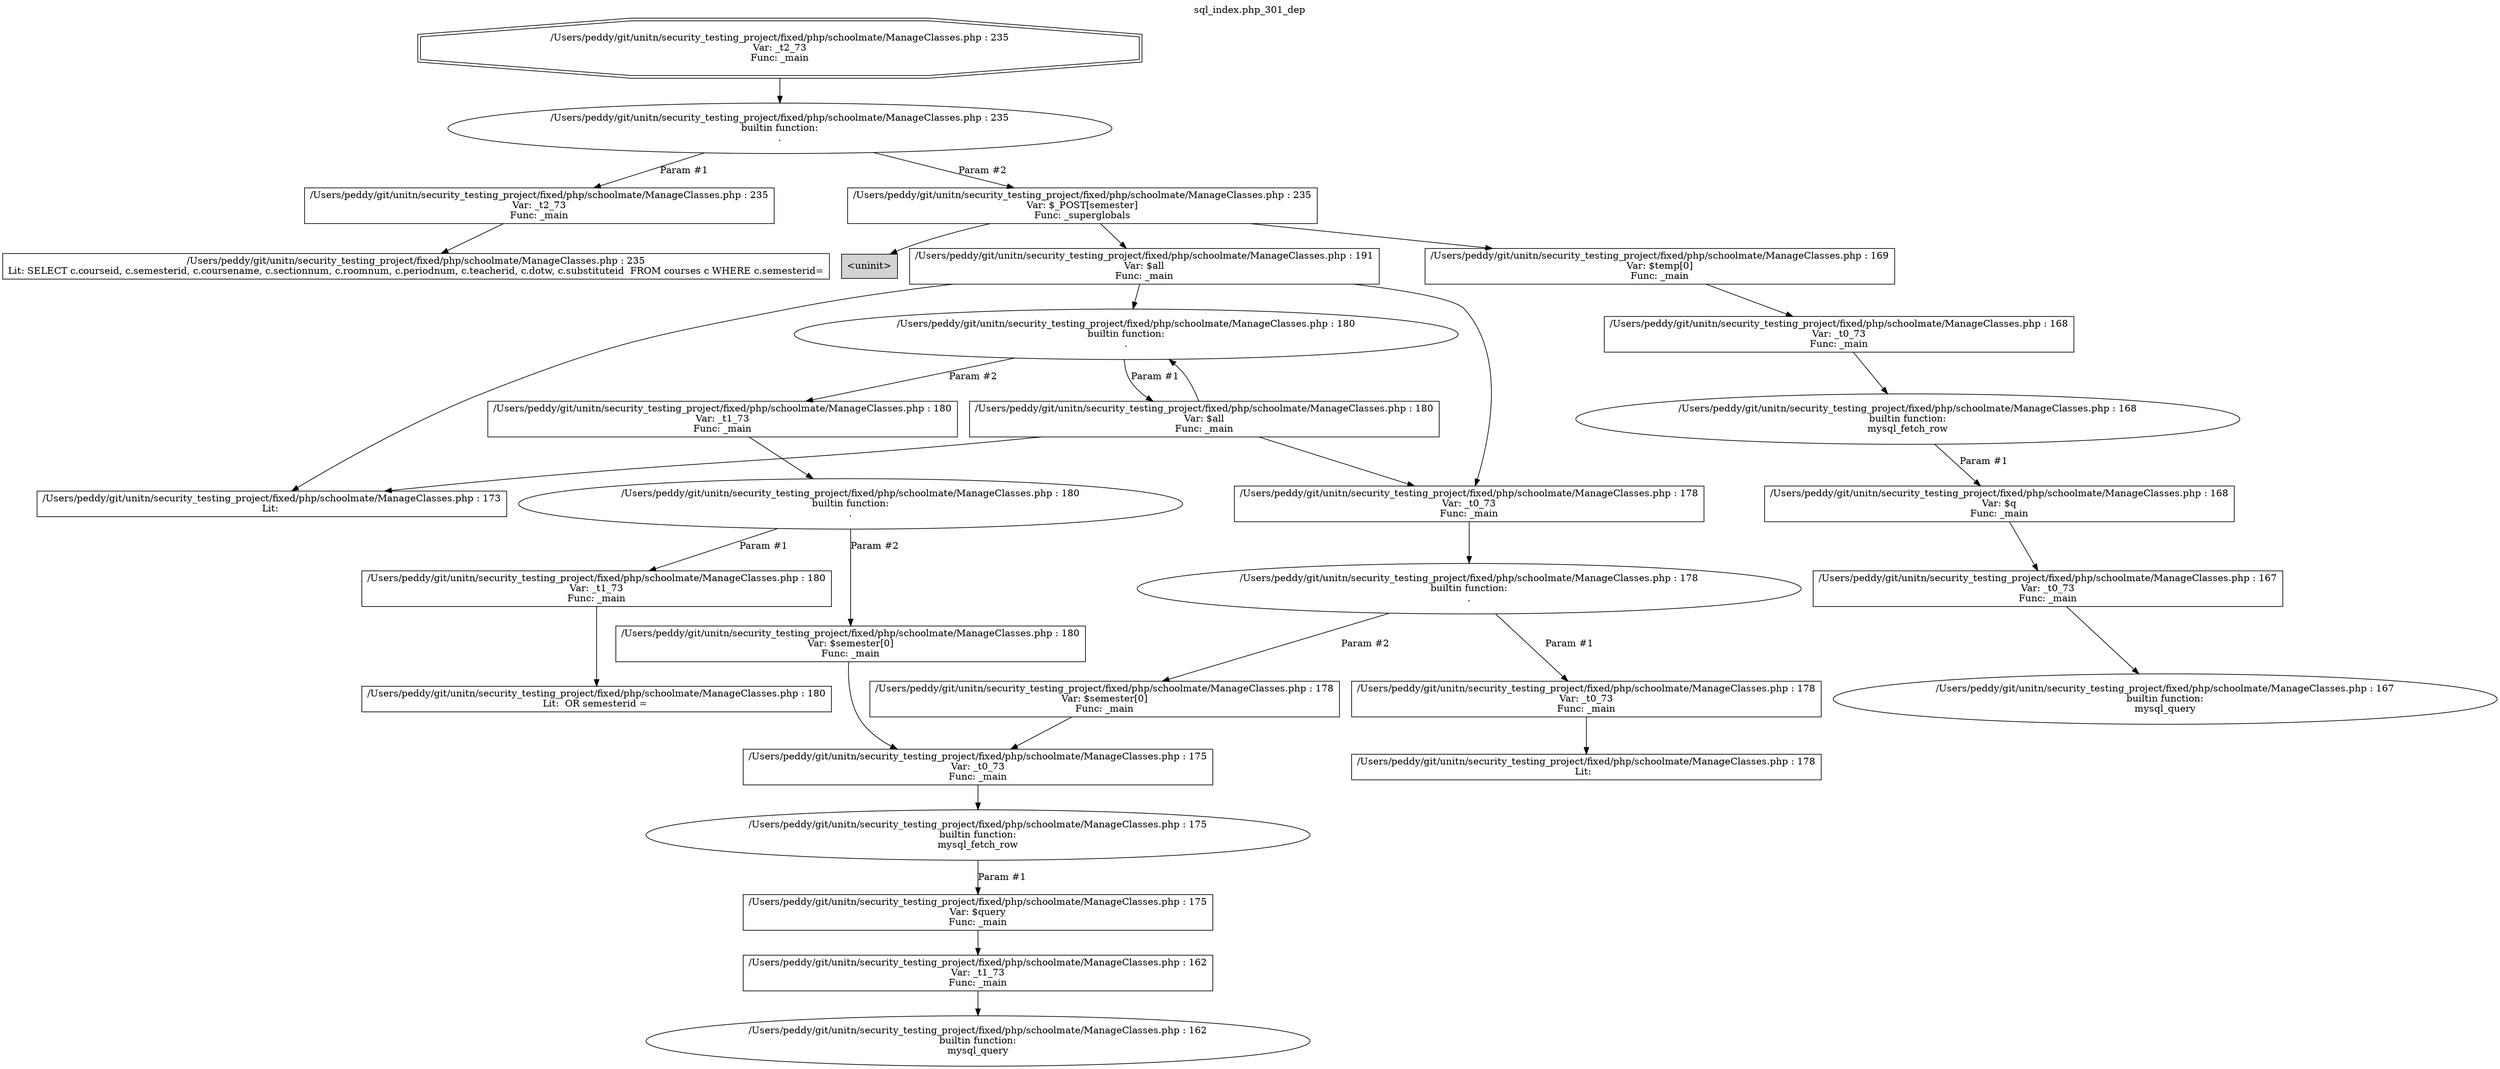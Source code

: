digraph cfg {
  label="sql_index.php_301_dep";
  labelloc=t;
  n1 [shape=doubleoctagon, label="/Users/peddy/git/unitn/security_testing_project/fixed/php/schoolmate/ManageClasses.php : 235\nVar: _t2_73\nFunc: _main\n"];
  n2 [shape=ellipse, label="/Users/peddy/git/unitn/security_testing_project/fixed/php/schoolmate/ManageClasses.php : 235\nbuiltin function:\n.\n"];
  n3 [shape=box, label="/Users/peddy/git/unitn/security_testing_project/fixed/php/schoolmate/ManageClasses.php : 235\nVar: _t2_73\nFunc: _main\n"];
  n4 [shape=box, label="/Users/peddy/git/unitn/security_testing_project/fixed/php/schoolmate/ManageClasses.php : 235\nLit: SELECT c.courseid, c.semesterid, c.coursename, c.sectionnum, c.roomnum, c.periodnum, c.teacherid, c.dotw, c.substituteid  FROM courses c WHERE c.semesterid=\n"];
  n5 [shape=box, label="/Users/peddy/git/unitn/security_testing_project/fixed/php/schoolmate/ManageClasses.php : 235\nVar: $_POST[semester]\nFunc: _superglobals\n"];
  n6 [shape=box, label="<uninit>",style=filled];
  n7 [shape=box, label="/Users/peddy/git/unitn/security_testing_project/fixed/php/schoolmate/ManageClasses.php : 191\nVar: $all\nFunc: _main\n"];
  n8 [shape=ellipse, label="/Users/peddy/git/unitn/security_testing_project/fixed/php/schoolmate/ManageClasses.php : 180\nbuiltin function:\n.\n"];
  n9 [shape=box, label="/Users/peddy/git/unitn/security_testing_project/fixed/php/schoolmate/ManageClasses.php : 180\nVar: $all\nFunc: _main\n"];
  n10 [shape=box, label="/Users/peddy/git/unitn/security_testing_project/fixed/php/schoolmate/ManageClasses.php : 173\nLit: \n"];
  n11 [shape=box, label="/Users/peddy/git/unitn/security_testing_project/fixed/php/schoolmate/ManageClasses.php : 178\nVar: _t0_73\nFunc: _main\n"];
  n12 [shape=ellipse, label="/Users/peddy/git/unitn/security_testing_project/fixed/php/schoolmate/ManageClasses.php : 178\nbuiltin function:\n.\n"];
  n13 [shape=box, label="/Users/peddy/git/unitn/security_testing_project/fixed/php/schoolmate/ManageClasses.php : 178\nVar: _t0_73\nFunc: _main\n"];
  n14 [shape=box, label="/Users/peddy/git/unitn/security_testing_project/fixed/php/schoolmate/ManageClasses.php : 178\nLit:  \n"];
  n15 [shape=box, label="/Users/peddy/git/unitn/security_testing_project/fixed/php/schoolmate/ManageClasses.php : 178\nVar: $semester[0]\nFunc: _main\n"];
  n16 [shape=box, label="/Users/peddy/git/unitn/security_testing_project/fixed/php/schoolmate/ManageClasses.php : 175\nVar: _t0_73\nFunc: _main\n"];
  n17 [shape=ellipse, label="/Users/peddy/git/unitn/security_testing_project/fixed/php/schoolmate/ManageClasses.php : 175\nbuiltin function:\nmysql_fetch_row\n"];
  n18 [shape=box, label="/Users/peddy/git/unitn/security_testing_project/fixed/php/schoolmate/ManageClasses.php : 175\nVar: $query\nFunc: _main\n"];
  n19 [shape=box, label="/Users/peddy/git/unitn/security_testing_project/fixed/php/schoolmate/ManageClasses.php : 162\nVar: _t1_73\nFunc: _main\n"];
  n20 [shape=ellipse, label="/Users/peddy/git/unitn/security_testing_project/fixed/php/schoolmate/ManageClasses.php : 162\nbuiltin function:\nmysql_query\n"];
  n21 [shape=box, label="/Users/peddy/git/unitn/security_testing_project/fixed/php/schoolmate/ManageClasses.php : 180\nVar: _t1_73\nFunc: _main\n"];
  n22 [shape=ellipse, label="/Users/peddy/git/unitn/security_testing_project/fixed/php/schoolmate/ManageClasses.php : 180\nbuiltin function:\n.\n"];
  n23 [shape=box, label="/Users/peddy/git/unitn/security_testing_project/fixed/php/schoolmate/ManageClasses.php : 180\nVar: _t1_73\nFunc: _main\n"];
  n24 [shape=box, label="/Users/peddy/git/unitn/security_testing_project/fixed/php/schoolmate/ManageClasses.php : 180\nLit:  OR semesterid = \n"];
  n25 [shape=box, label="/Users/peddy/git/unitn/security_testing_project/fixed/php/schoolmate/ManageClasses.php : 180\nVar: $semester[0]\nFunc: _main\n"];
  n26 [shape=box, label="/Users/peddy/git/unitn/security_testing_project/fixed/php/schoolmate/ManageClasses.php : 169\nVar: $temp[0]\nFunc: _main\n"];
  n27 [shape=box, label="/Users/peddy/git/unitn/security_testing_project/fixed/php/schoolmate/ManageClasses.php : 168\nVar: _t0_73\nFunc: _main\n"];
  n28 [shape=ellipse, label="/Users/peddy/git/unitn/security_testing_project/fixed/php/schoolmate/ManageClasses.php : 168\nbuiltin function:\nmysql_fetch_row\n"];
  n29 [shape=box, label="/Users/peddy/git/unitn/security_testing_project/fixed/php/schoolmate/ManageClasses.php : 168\nVar: $q\nFunc: _main\n"];
  n30 [shape=box, label="/Users/peddy/git/unitn/security_testing_project/fixed/php/schoolmate/ManageClasses.php : 167\nVar: _t0_73\nFunc: _main\n"];
  n31 [shape=ellipse, label="/Users/peddy/git/unitn/security_testing_project/fixed/php/schoolmate/ManageClasses.php : 167\nbuiltin function:\nmysql_query\n"];
  n1 -> n2;
  n3 -> n4;
  n2 -> n3[label="Param #1"];
  n2 -> n5[label="Param #2"];
  n5 -> n6;
  n5 -> n7;
  n5 -> n26;
  n7 -> n8;
  n7 -> n10;
  n7 -> n11;
  n9 -> n8;
  n9 -> n10;
  n9 -> n11;
  n11 -> n12;
  n13 -> n14;
  n12 -> n13[label="Param #1"];
  n12 -> n15[label="Param #2"];
  n16 -> n17;
  n19 -> n20;
  n18 -> n19;
  n17 -> n18[label="Param #1"];
  n15 -> n16;
  n8 -> n9[label="Param #1"];
  n8 -> n21[label="Param #2"];
  n21 -> n22;
  n23 -> n24;
  n22 -> n23[label="Param #1"];
  n22 -> n25[label="Param #2"];
  n25 -> n16;
  n27 -> n28;
  n30 -> n31;
  n29 -> n30;
  n28 -> n29[label="Param #1"];
  n26 -> n27;
}
